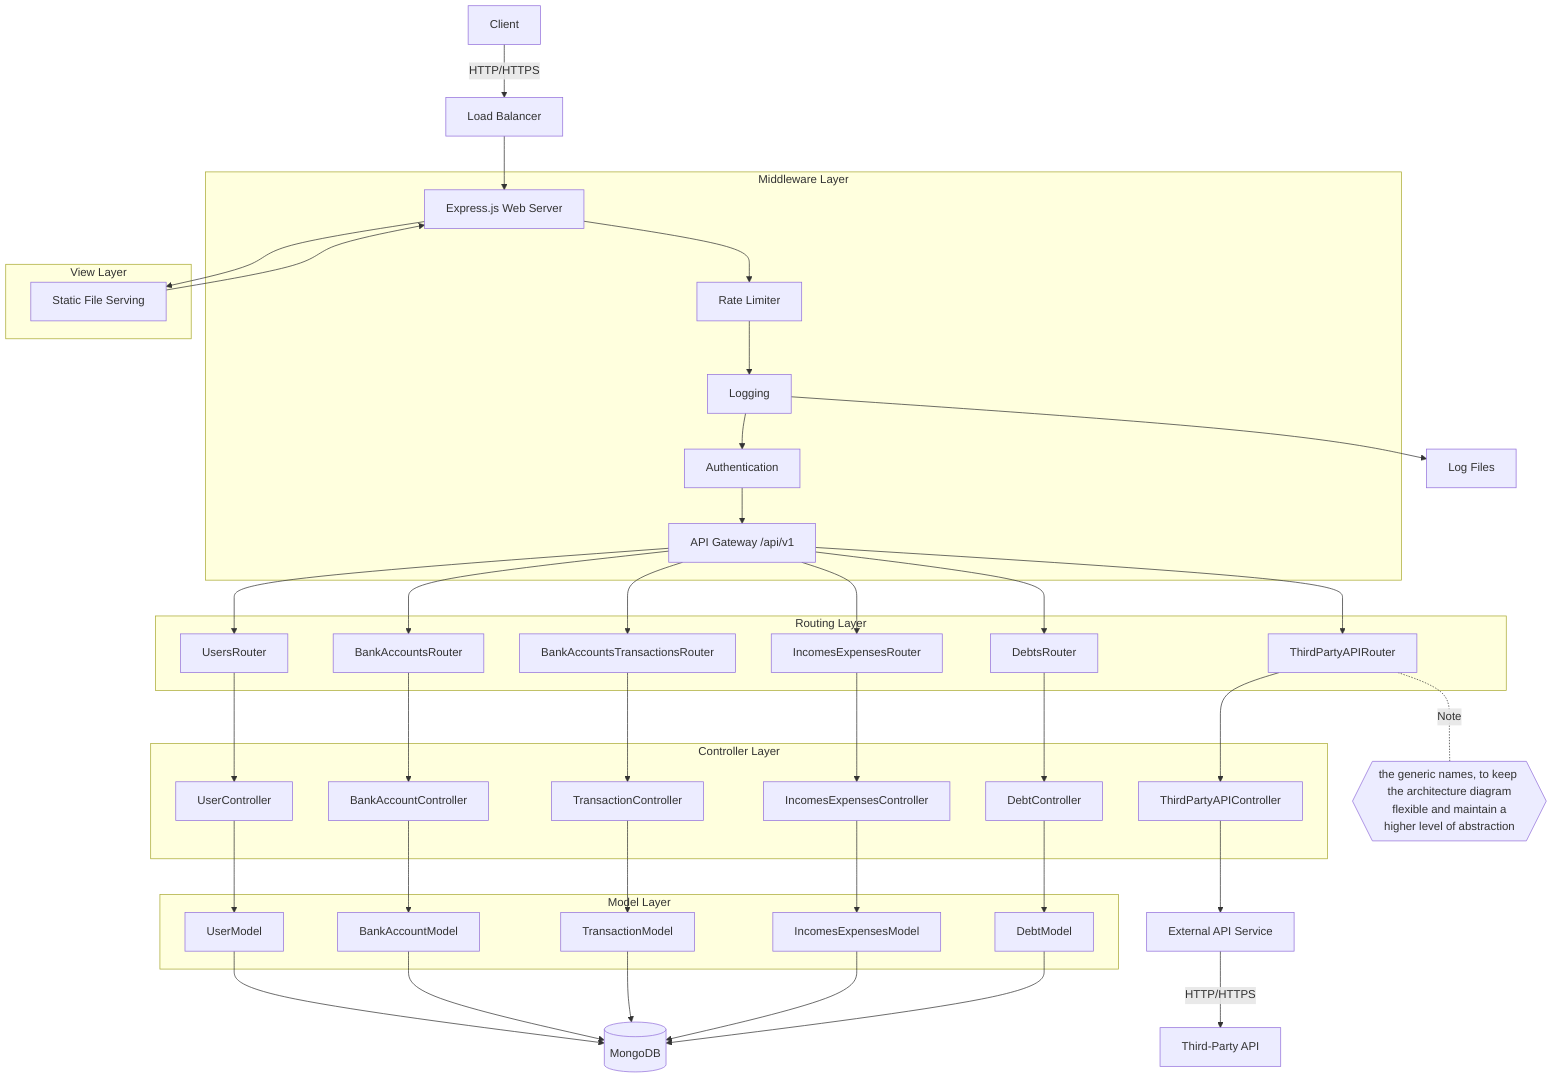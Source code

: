 graph TD
    Client[Client] -->|HTTP/HTTPS| LoadBalancer[Load Balancer]
    LoadBalancer --> Express[Express.js Web Server]
    
    subgraph "Middleware Layer"
        Express --> RateLimit[Rate Limiter]
        RateLimit --> Logging
        Logging --> Auth[Authentication]
        Auth --> APIGateway[API Gateway /api/v1]
    end
    
    subgraph "View Layer"
        Express --> StaticFiles[Static File Serving]
    end
    StaticFiles --> Express
    
    subgraph "Routing Layer"
    APIGateway --> UsersRouter
    APIGateway --> BankAccountsRouter
    APIGateway --> BankAccountsTransactionsRouter
    APIGateway --> IncomesExpensesRouter
    APIGateway --> DebtsRouter
    APIGateway --> ThirdPartyAPIRouter
    end

    subgraph "Controller Layer"
    UsersRouter --> UserController
    BankAccountsRouter --> BankAccountController
    BankAccountsTransactionsRouter --> TransactionController
    IncomesExpensesRouter --> IncomesExpensesController
    DebtsRouter --> DebtController
    ThirdPartyAPIRouter --> ThirdPartyAPIController
    end
    
    subgraph "Model Layer"
    UserController --> UserModel
    BankAccountController --> BankAccountModel
    TransactionController --> TransactionModel
    IncomesExpensesController --> IncomesExpensesModel
    DebtController --> DebtModel
    end

    ThirdPartyAPIRouter -.Note.-Note{{the generic names, to keep the architecture diagram\n flexible and maintain a higher level of abstraction}}

    
    UserModel --> MongoDB[(MongoDB)]
    BankAccountModel --> MongoDB[(MongoDB)]
    TransactionModel --> MongoDB[(MongoDB)]
    IncomesExpensesModel --> MongoDB[(MongoDB)]
    DebtModel --> MongoDB[(MongoDB)]
    
    ThirdPartyAPIController --> ExternalAPIService[External API Service]
    ExternalAPIService -->|HTTP/HTTPS| ThirdPartyAPI[Third-Party API]
    
    Logging --> LogFiles[Log Files]